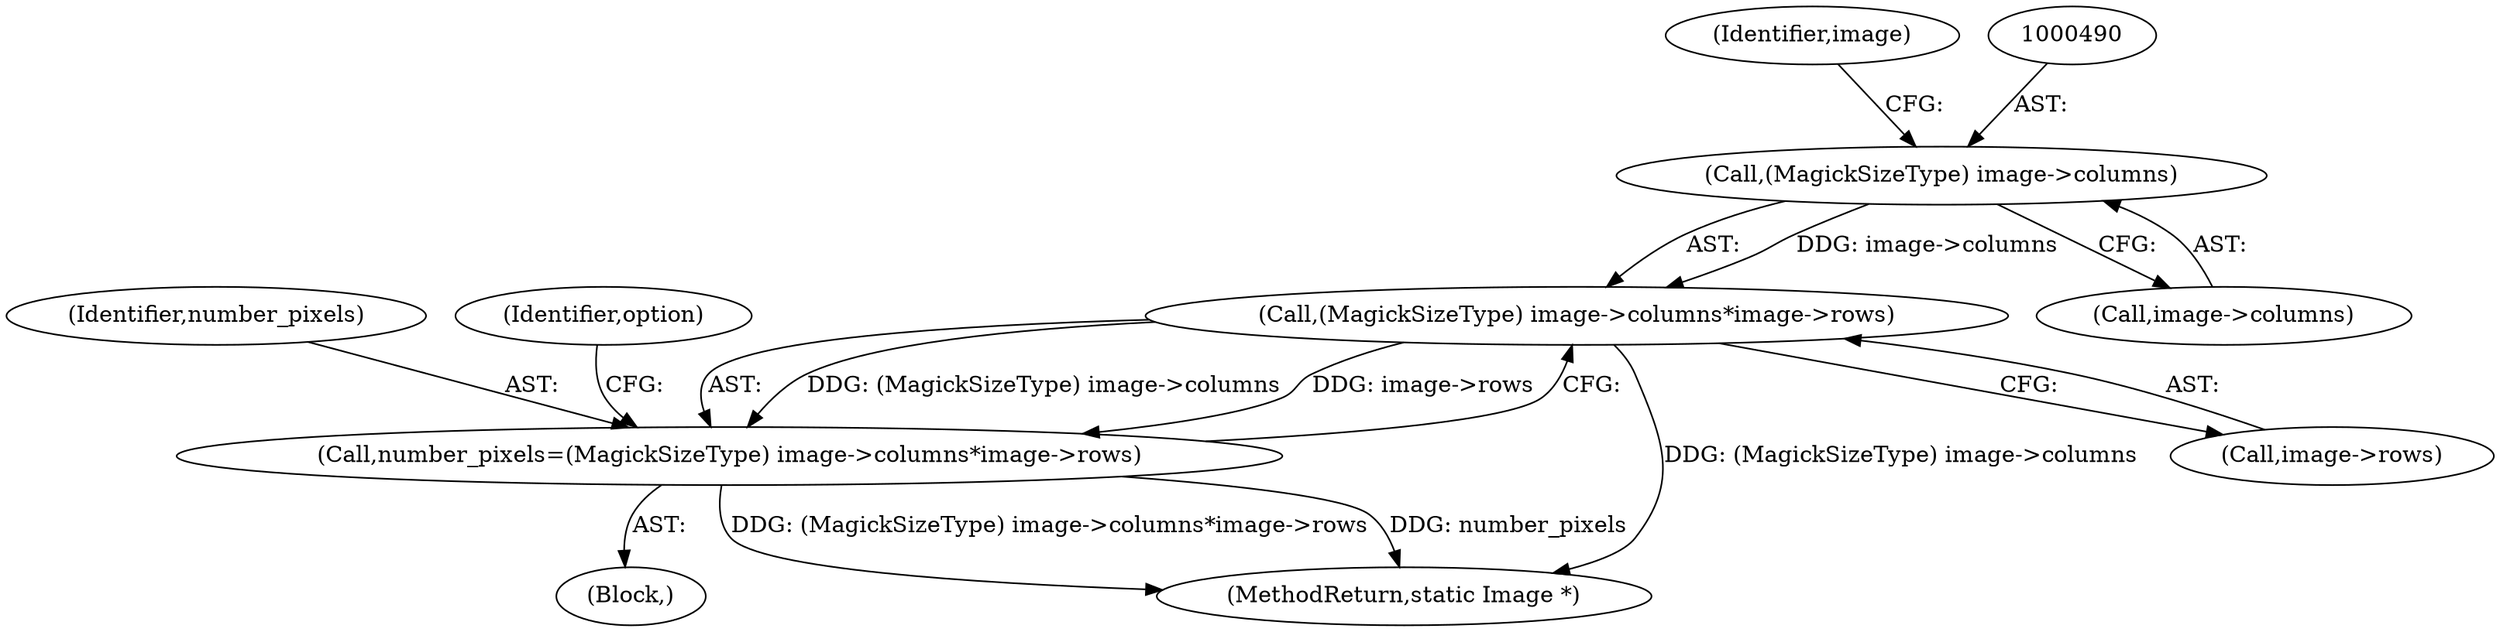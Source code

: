 digraph "0_ImageMagick_1737ac82b335e53376382c07b9a500d73dd2aa11@pointer" {
"1000489" [label="(Call,(MagickSizeType) image->columns)"];
"1000488" [label="(Call,(MagickSizeType) image->columns*image->rows)"];
"1000486" [label="(Call,number_pixels=(MagickSizeType) image->columns*image->rows)"];
"1000487" [label="(Identifier,number_pixels)"];
"1000498" [label="(Identifier,option)"];
"1000111" [label="(Block,)"];
"1000489" [label="(Call,(MagickSizeType) image->columns)"];
"1000486" [label="(Call,number_pixels=(MagickSizeType) image->columns*image->rows)"];
"1001897" [label="(MethodReturn,static Image *)"];
"1000491" [label="(Call,image->columns)"];
"1000495" [label="(Identifier,image)"];
"1000494" [label="(Call,image->rows)"];
"1000488" [label="(Call,(MagickSizeType) image->columns*image->rows)"];
"1000489" -> "1000488"  [label="AST: "];
"1000489" -> "1000491"  [label="CFG: "];
"1000490" -> "1000489"  [label="AST: "];
"1000491" -> "1000489"  [label="AST: "];
"1000495" -> "1000489"  [label="CFG: "];
"1000489" -> "1000488"  [label="DDG: image->columns"];
"1000488" -> "1000486"  [label="AST: "];
"1000488" -> "1000494"  [label="CFG: "];
"1000494" -> "1000488"  [label="AST: "];
"1000486" -> "1000488"  [label="CFG: "];
"1000488" -> "1001897"  [label="DDG: (MagickSizeType) image->columns"];
"1000488" -> "1000486"  [label="DDG: (MagickSizeType) image->columns"];
"1000488" -> "1000486"  [label="DDG: image->rows"];
"1000486" -> "1000111"  [label="AST: "];
"1000487" -> "1000486"  [label="AST: "];
"1000498" -> "1000486"  [label="CFG: "];
"1000486" -> "1001897"  [label="DDG: (MagickSizeType) image->columns*image->rows"];
"1000486" -> "1001897"  [label="DDG: number_pixels"];
}
